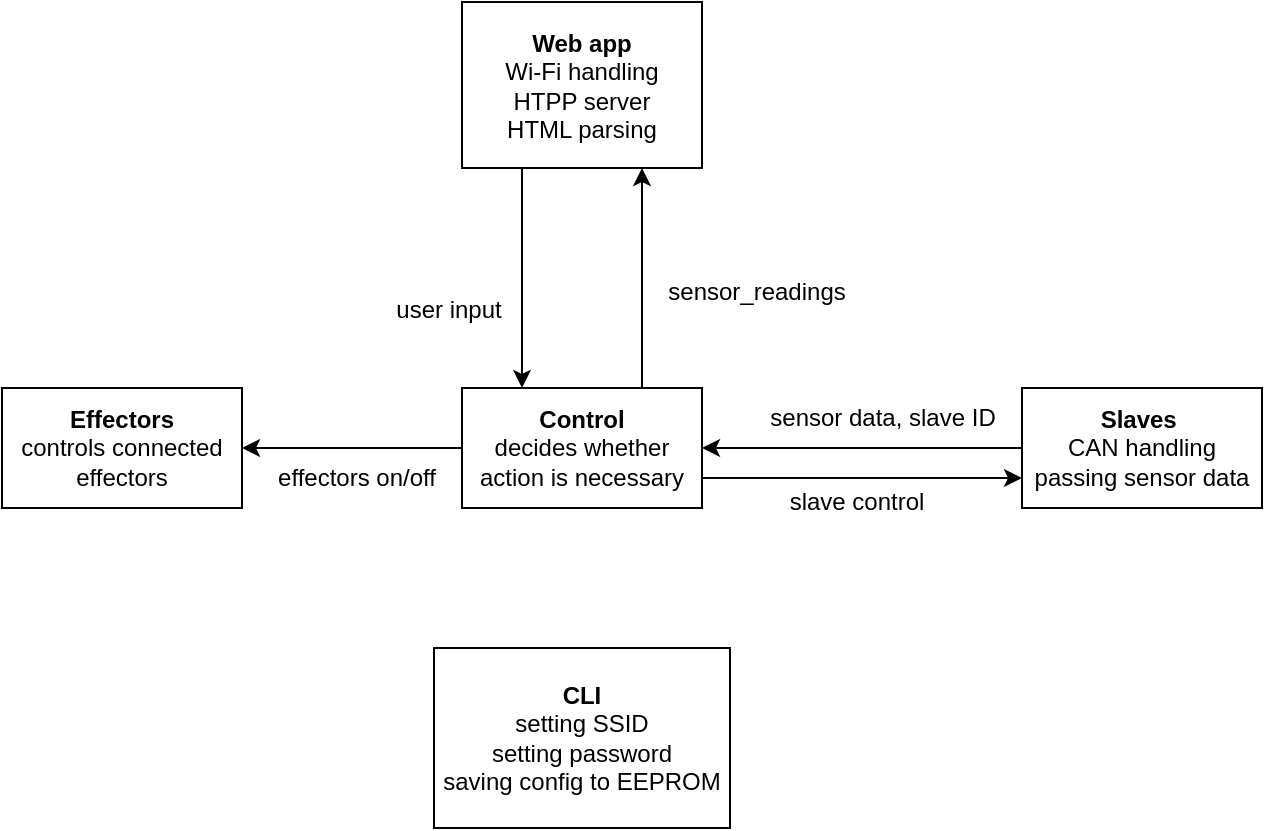 <mxfile version="21.2.1" type="device">
  <diagram name="Strona-1" id="6Kef1FsErvlOKoJy8i0X">
    <mxGraphModel dx="724" dy="428" grid="0" gridSize="10" guides="1" tooltips="1" connect="1" arrows="1" fold="1" page="1" pageScale="1" pageWidth="827" pageHeight="1169" math="0" shadow="0">
      <root>
        <mxCell id="0" />
        <mxCell id="1" parent="0" />
        <mxCell id="ot7N1fyEFP1pkoiua7gK-6" style="edgeStyle=orthogonalEdgeStyle;rounded=0;orthogonalLoop=1;jettySize=auto;html=1;exitX=0;exitY=0.5;exitDx=0;exitDy=0;entryX=1;entryY=0.5;entryDx=0;entryDy=0;" parent="1" source="ot7N1fyEFP1pkoiua7gK-3" target="ot7N1fyEFP1pkoiua7gK-4" edge="1">
          <mxGeometry relative="1" as="geometry" />
        </mxCell>
        <mxCell id="ot7N1fyEFP1pkoiua7gK-3" value="&lt;b&gt;Slaves&amp;nbsp;&lt;/b&gt;&lt;br&gt;CAN handling&lt;br&gt;passing sensor data" style="rounded=0;whiteSpace=wrap;html=1;" parent="1" vertex="1">
          <mxGeometry x="604" y="345" width="120" height="60" as="geometry" />
        </mxCell>
        <mxCell id="ot7N1fyEFP1pkoiua7gK-4" value="&lt;b&gt;Control&lt;/b&gt;&lt;br&gt;decides whether action is necessary" style="rounded=0;whiteSpace=wrap;html=1;" parent="1" vertex="1">
          <mxGeometry x="324" y="345" width="120" height="60" as="geometry" />
        </mxCell>
        <mxCell id="ot7N1fyEFP1pkoiua7gK-13" style="edgeStyle=orthogonalEdgeStyle;rounded=0;orthogonalLoop=1;jettySize=auto;html=1;exitX=0.25;exitY=1;exitDx=0;exitDy=0;entryX=0.25;entryY=0;entryDx=0;entryDy=0;" parent="1" source="ot7N1fyEFP1pkoiua7gK-5" target="ot7N1fyEFP1pkoiua7gK-4" edge="1">
          <mxGeometry relative="1" as="geometry" />
        </mxCell>
        <mxCell id="ot7N1fyEFP1pkoiua7gK-5" value="&lt;b&gt;Web app&lt;/b&gt;&lt;br&gt;Wi-Fi handling&lt;br&gt;HTPP server&lt;br&gt;HTML parsing" style="rounded=0;whiteSpace=wrap;html=1;" parent="1" vertex="1">
          <mxGeometry x="324" y="152" width="120" height="83" as="geometry" />
        </mxCell>
        <mxCell id="ot7N1fyEFP1pkoiua7gK-10" value="&lt;b&gt;Effectors&lt;/b&gt;&lt;br&gt;controls connected effectors" style="rounded=0;whiteSpace=wrap;html=1;" parent="1" vertex="1">
          <mxGeometry x="94" y="345" width="120" height="60" as="geometry" />
        </mxCell>
        <mxCell id="ot7N1fyEFP1pkoiua7gK-12" value="sensor data, slave ID" style="text;html=1;align=center;verticalAlign=middle;resizable=0;points=[];autosize=1;strokeColor=none;fillColor=none;" parent="1" vertex="1">
          <mxGeometry x="464" y="345" width="140" height="30" as="geometry" />
        </mxCell>
        <mxCell id="ot7N1fyEFP1pkoiua7gK-28" value="" style="endArrow=classic;html=1;rounded=0;exitX=0;exitY=0.5;exitDx=0;exitDy=0;entryX=1;entryY=0.5;entryDx=0;entryDy=0;" parent="1" source="ot7N1fyEFP1pkoiua7gK-4" target="ot7N1fyEFP1pkoiua7gK-10" edge="1">
          <mxGeometry width="50" height="50" relative="1" as="geometry">
            <mxPoint x="164" y="285" as="sourcePoint" />
            <mxPoint x="214" y="235" as="targetPoint" />
          </mxGeometry>
        </mxCell>
        <mxCell id="ot7N1fyEFP1pkoiua7gK-29" value="effectors on/off" style="text;html=1;align=center;verticalAlign=middle;resizable=0;points=[];autosize=1;strokeColor=none;fillColor=none;" parent="1" vertex="1">
          <mxGeometry x="221" y="375" width="100" height="30" as="geometry" />
        </mxCell>
        <mxCell id="ot7N1fyEFP1pkoiua7gK-31" value="" style="endArrow=classic;html=1;rounded=0;exitX=1;exitY=0.75;exitDx=0;exitDy=0;entryX=0;entryY=0.75;entryDx=0;entryDy=0;" parent="1" source="ot7N1fyEFP1pkoiua7gK-4" target="ot7N1fyEFP1pkoiua7gK-3" edge="1">
          <mxGeometry width="50" height="50" relative="1" as="geometry">
            <mxPoint x="560" y="530" as="sourcePoint" />
            <mxPoint x="610" y="480" as="targetPoint" />
          </mxGeometry>
        </mxCell>
        <mxCell id="ot7N1fyEFP1pkoiua7gK-32" value="slave control" style="text;html=1;align=center;verticalAlign=middle;resizable=0;points=[];autosize=1;strokeColor=none;fillColor=none;" parent="1" vertex="1">
          <mxGeometry x="478" y="389" width="85" height="26" as="geometry" />
        </mxCell>
        <mxCell id="GXpPCEWB8gOt3Y2Xw7va-1" value="user input" style="text;html=1;align=center;verticalAlign=middle;resizable=0;points=[];autosize=1;strokeColor=none;fillColor=none;" vertex="1" parent="1">
          <mxGeometry x="281" y="293" width="71" height="26" as="geometry" />
        </mxCell>
        <mxCell id="GXpPCEWB8gOt3Y2Xw7va-3" value="" style="endArrow=classic;html=1;rounded=0;exitX=0.75;exitY=0;exitDx=0;exitDy=0;entryX=0.75;entryY=1;entryDx=0;entryDy=0;" edge="1" parent="1" source="ot7N1fyEFP1pkoiua7gK-4" target="ot7N1fyEFP1pkoiua7gK-5">
          <mxGeometry width="50" height="50" relative="1" as="geometry">
            <mxPoint x="460" y="290" as="sourcePoint" />
            <mxPoint x="510" y="240" as="targetPoint" />
          </mxGeometry>
        </mxCell>
        <mxCell id="GXpPCEWB8gOt3Y2Xw7va-4" value="sensor_readings" style="text;html=1;align=center;verticalAlign=middle;resizable=0;points=[];autosize=1;strokeColor=none;fillColor=none;" vertex="1" parent="1">
          <mxGeometry x="417" y="284" width="107" height="26" as="geometry" />
        </mxCell>
        <mxCell id="GXpPCEWB8gOt3Y2Xw7va-5" value="&lt;b&gt;CLI&lt;/b&gt;&lt;br&gt;setting SSID&lt;br&gt;setting password&lt;br&gt;saving config to EEPROM" style="rounded=0;whiteSpace=wrap;html=1;" vertex="1" parent="1">
          <mxGeometry x="310" y="475" width="148" height="90" as="geometry" />
        </mxCell>
      </root>
    </mxGraphModel>
  </diagram>
</mxfile>
